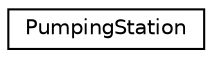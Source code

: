 digraph "Graphical Class Hierarchy"
{
 // LATEX_PDF_SIZE
  edge [fontname="Helvetica",fontsize="10",labelfontname="Helvetica",labelfontsize="10"];
  node [fontname="Helvetica",fontsize="10",shape=record];
  rankdir="LR";
  Node0 [label="PumpingStation",height=0.2,width=0.4,color="black", fillcolor="white", style="filled",URL="$class_pumping_station.html",tooltip="Class representing a pumping station entity in the water supply analysis system."];
}
